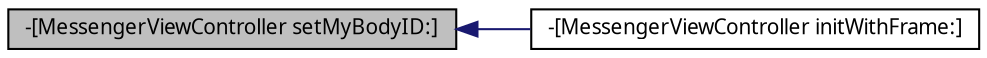 digraph G
{
  edge [fontname="FreeSans.ttf",fontsize="10",labelfontname="FreeSans.ttf",labelfontsize="10"];
  node [fontname="FreeSans.ttf",fontsize="10",shape=record];
  rankdir=LR;
  Node1 [label="-[MessengerViewController setMyBodyID:]",height=0.2,width=0.4,color="black", fillcolor="grey75", style="filled" fontcolor="black"];
  Node1 -> Node2 [dir=back,color="midnightblue",fontsize="10",style="solid",fontname="FreeSans.ttf"];
  Node2 [label="-[MessengerViewController initWithFrame:]",height=0.2,width=0.4,color="black", fillcolor="white", style="filled",URL="$d7/d34/interface_messenger_view_controller.html#a1ac23270dbc04a95b72dd16b2c201c5a"];
}
